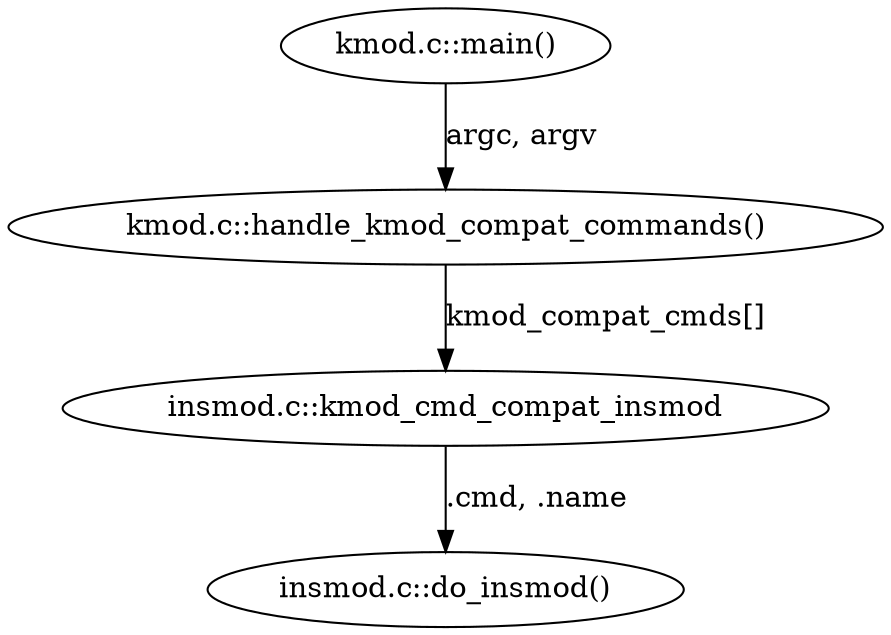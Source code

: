 digraph G {

	"kmod.c::main()" -> "kmod.c::handle_kmod_compat_commands()" [label="argc, argv"];
	"kmod.c::handle_kmod_compat_commands()" -> "insmod.c::kmod_cmd_compat_insmod" [label="kmod_compat_cmds[]"];

	"insmod.c::kmod_cmd_compat_insmod" -> "insmod.c::do_insmod()" [label=".cmd, .name"];

}

